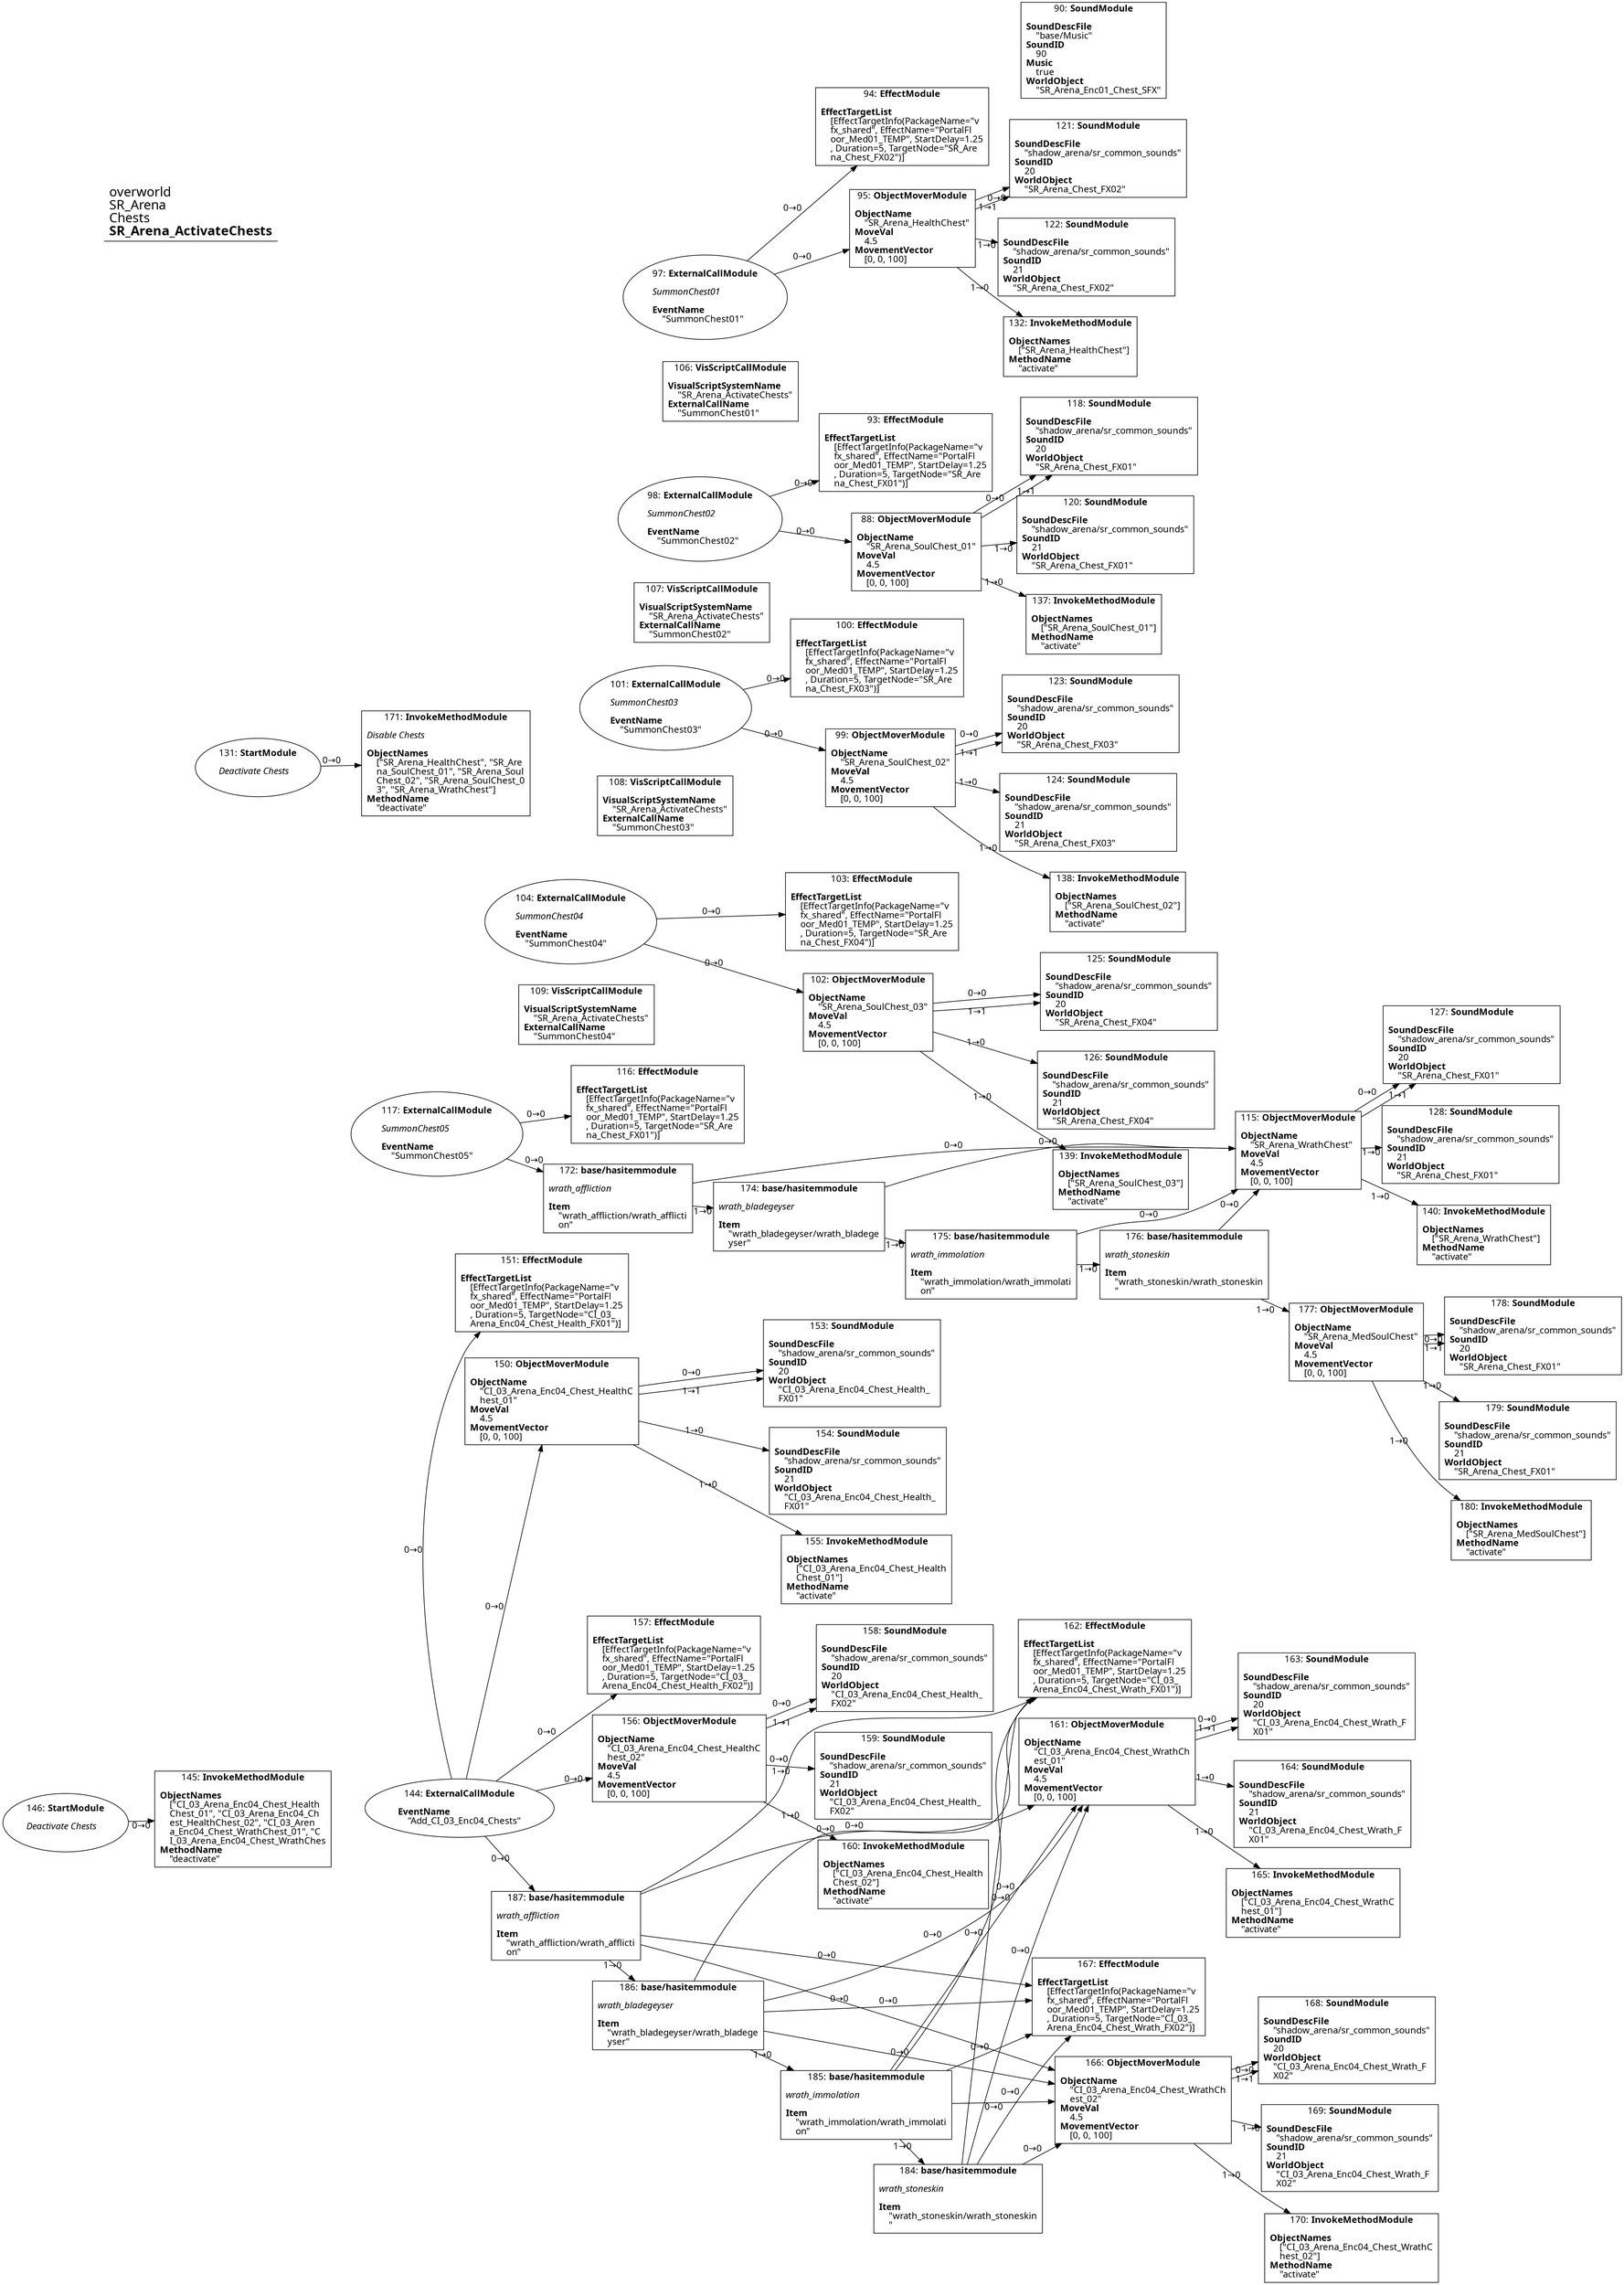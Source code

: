 digraph {
    layout = fdp;
    overlap = prism;
    sep = "+16";
    splines = spline;

    node [ shape = box ];

    graph [ fontname = "Segoe UI" ];
    node [ fontname = "Segoe UI" ];
    edge [ fontname = "Segoe UI" ];

    88 [ label = <88: <b>ObjectMoverModule</b><br/><br/><b>ObjectName</b><br align="left"/>    &quot;SR_Arena_SoulChest_01&quot;<br align="left"/><b>MoveVal</b><br align="left"/>    4.5<br align="left"/><b>MovementVector</b><br align="left"/>    [0, 0, 100]<br align="left"/>> ];
    88 [ pos = "-1.8600001,-0.224!" ];
    88 -> 118 [ label = "0→0" ];
    88 -> 120 [ label = "1→0" ];
    88 -> 118 [ label = "1→1" ];
    88 -> 137 [ label = "1→0" ];

    90 [ label = <90: <b>SoundModule</b><br/><br/><b>SoundDescFile</b><br align="left"/>    &quot;base/Music&quot;<br align="left"/><b>SoundID</b><br align="left"/>    90<br align="left"/><b>Music</b><br align="left"/>    true<br align="left"/><b>WorldObject</b><br align="left"/>    &quot;SR_Arena_Enc01_Chest_SFX&quot;<br align="left"/>> ];
    90 [ pos = "-1.498,0.61600006!" ];

    93 [ label = <93: <b>EffectModule</b><br/><br/><b>EffectTargetList</b><br align="left"/>    [EffectTargetInfo(PackageName=&quot;v<br align="left"/>    fx_shared&quot;, EffectName=&quot;PortalFl<br align="left"/>    oor_Med01_TEMP&quot;, StartDelay=1.25<br align="left"/>    , Duration=5, TargetNode=&quot;SR_Are<br align="left"/>    na_Chest_FX01&quot;)]<br align="left"/>> ];
    93 [ pos = "-1.868,-0.097!" ];

    94 [ label = <94: <b>EffectModule</b><br/><br/><b>EffectTargetList</b><br align="left"/>    [EffectTargetInfo(PackageName=&quot;v<br align="left"/>    fx_shared&quot;, EffectName=&quot;PortalFl<br align="left"/>    oor_Med01_TEMP&quot;, StartDelay=1.25<br align="left"/>    , Duration=5, TargetNode=&quot;SR_Are<br align="left"/>    na_Chest_FX02&quot;)]<br align="left"/>> ];
    94 [ pos = "-1.8520001,0.41400003!" ];

    95 [ label = <95: <b>ObjectMoverModule</b><br/><br/><b>ObjectName</b><br align="left"/>    &quot;SR_Arena_HealthChest&quot;<br align="left"/><b>MoveVal</b><br align="left"/>    4.5<br align="left"/><b>MovementVector</b><br align="left"/>    [0, 0, 100]<br align="left"/>> ];
    95 [ pos = "-1.8510001,0.25!" ];
    95 -> 121 [ label = "0→0" ];
    95 -> 122 [ label = "1→0" ];
    95 -> 121 [ label = "1→1" ];
    95 -> 132 [ label = "1→0" ];

    97 [ label = <97: <b>ExternalCallModule</b><br/><br/><i>SummonChest01<br align="left"/></i><br align="left"/><b>EventName</b><br align="left"/>    &quot;SummonChest01&quot;<br align="left"/>> ];
    97 [ shape = oval ]
    97 [ pos = "-2.328,0.321!" ];
    97 -> 94 [ label = "0→0" ];
    97 -> 95 [ label = "0→0" ];

    98 [ label = <98: <b>ExternalCallModule</b><br/><br/><i>SummonChest02<br align="left"/></i><br align="left"/><b>EventName</b><br align="left"/>    &quot;SummonChest02&quot;<br align="left"/>> ];
    98 [ shape = oval ]
    98 [ pos = "-2.2120001,-0.163!" ];
    98 -> 93 [ label = "0→0" ];
    98 -> 88 [ label = "0→0" ];

    99 [ label = <99: <b>ObjectMoverModule</b><br/><br/><b>ObjectName</b><br align="left"/>    &quot;SR_Arena_SoulChest_02&quot;<br align="left"/><b>MoveVal</b><br align="left"/>    4.5<br align="left"/><b>MovementVector</b><br align="left"/>    [0, 0, 100]<br align="left"/>> ];
    99 [ pos = "-1.8470001,-0.689!" ];
    99 -> 123 [ label = "0→0" ];
    99 -> 123 [ label = "1→1" ];
    99 -> 124 [ label = "1→0" ];
    99 -> 138 [ label = "1→0" ];

    100 [ label = <100: <b>EffectModule</b><br/><br/><b>EffectTargetList</b><br align="left"/>    [EffectTargetInfo(PackageName=&quot;v<br align="left"/>    fx_shared&quot;, EffectName=&quot;PortalFl<br align="left"/>    oor_Med01_TEMP&quot;, StartDelay=1.25<br align="left"/>    , Duration=5, TargetNode=&quot;SR_Are<br align="left"/>    na_Chest_FX03&quot;)]<br align="left"/>> ];
    100 [ pos = "-1.866,-0.53000003!" ];

    101 [ label = <101: <b>ExternalCallModule</b><br/><br/><i>SummonChest03<br align="left"/></i><br align="left"/><b>EventName</b><br align="left"/>    &quot;SummonChest03&quot;<br align="left"/>> ];
    101 [ shape = oval ]
    101 [ pos = "-2.2110002,-0.628!" ];
    101 -> 100 [ label = "0→0" ];
    101 -> 99 [ label = "0→0" ];

    102 [ label = <102: <b>ObjectMoverModule</b><br/><br/><b>ObjectName</b><br align="left"/>    &quot;SR_Arena_SoulChest_03&quot;<br align="left"/><b>MoveVal</b><br align="left"/>    4.5<br align="left"/><b>MovementVector</b><br align="left"/>    [0, 0, 100]<br align="left"/>> ];
    102 [ pos = "-1.845,-1.199!" ];
    102 -> 125 [ label = "0→0" ];
    102 -> 125 [ label = "1→1" ];
    102 -> 126 [ label = "1→0" ];
    102 -> 139 [ label = "1→0" ];

    103 [ label = <103: <b>EffectModule</b><br/><br/><b>EffectTargetList</b><br align="left"/>    [EffectTargetInfo(PackageName=&quot;v<br align="left"/>    fx_shared&quot;, EffectName=&quot;PortalFl<br align="left"/>    oor_Med01_TEMP&quot;, StartDelay=1.25<br align="left"/>    , Duration=5, TargetNode=&quot;SR_Are<br align="left"/>    na_Chest_FX04&quot;)]<br align="left"/>> ];
    103 [ pos = "-1.8640001,-1.0400001!" ];

    104 [ label = <104: <b>ExternalCallModule</b><br/><br/><i>SummonChest04<br align="left"/></i><br align="left"/><b>EventName</b><br align="left"/>    &quot;SummonChest04&quot;<br align="left"/>> ];
    104 [ shape = oval ]
    104 [ pos = "-2.209,-1.138!" ];
    104 -> 103 [ label = "0→0" ];
    104 -> 102 [ label = "0→0" ];

    106 [ label = <106: <b>VisScriptCallModule</b><br/><br/><b>VisualScriptSystemName</b><br align="left"/>    &quot;SR_Arena_ActivateChests&quot;<br align="left"/><b>ExternalCallName</b><br align="left"/>    &quot;SummonChest01&quot;<br align="left"/>> ];
    106 [ pos = "-2.302,0.22200002!" ];

    107 [ label = <107: <b>VisScriptCallModule</b><br/><br/><b>VisualScriptSystemName</b><br align="left"/>    &quot;SR_Arena_ActivateChests&quot;<br align="left"/><b>ExternalCallName</b><br align="left"/>    &quot;SummonChest02&quot;<br align="left"/>> ];
    107 [ pos = "-2.2110002,-0.272!" ];

    108 [ label = <108: <b>VisScriptCallModule</b><br/><br/><b>VisualScriptSystemName</b><br align="left"/>    &quot;SR_Arena_ActivateChests&quot;<br align="left"/><b>ExternalCallName</b><br align="left"/>    &quot;SummonChest03&quot;<br align="left"/>> ];
    108 [ pos = "-2.177,-0.748!" ];

    109 [ label = <109: <b>VisScriptCallModule</b><br/><br/><b>VisualScriptSystemName</b><br align="left"/>    &quot;SR_Arena_ActivateChests&quot;<br align="left"/><b>ExternalCallName</b><br align="left"/>    &quot;SummonChest04&quot;<br align="left"/>> ];
    109 [ pos = "-2.17,-1.258!" ];

    115 [ label = <115: <b>ObjectMoverModule</b><br/><br/><b>ObjectName</b><br align="left"/>    &quot;SR_Arena_WrathChest&quot;<br align="left"/><b>MoveVal</b><br align="left"/>    4.5<br align="left"/><b>MovementVector</b><br align="left"/>    [0, 0, 100]<br align="left"/>> ];
    115 [ pos = "-1.0630001,-1.6150001!" ];
    115 -> 127 [ label = "0→0" ];
    115 -> 128 [ label = "1→0" ];
    115 -> 127 [ label = "1→1" ];
    115 -> 140 [ label = "1→0" ];

    116 [ label = <116: <b>EffectModule</b><br/><br/><b>EffectTargetList</b><br align="left"/>    [EffectTargetInfo(PackageName=&quot;v<br align="left"/>    fx_shared&quot;, EffectName=&quot;PortalFl<br align="left"/>    oor_Med01_TEMP&quot;, StartDelay=1.25<br align="left"/>    , Duration=5, TargetNode=&quot;SR_Are<br align="left"/>    na_Chest_FX01&quot;)]<br align="left"/>> ];
    116 [ pos = "-1.8540001,-1.5560001!" ];

    117 [ label = <117: <b>ExternalCallModule</b><br/><br/><i>SummonChest05<br align="left"/></i><br align="left"/><b>EventName</b><br align="left"/>    &quot;SummonChest05&quot;<br align="left"/>> ];
    117 [ shape = oval ]
    117 [ pos = "-2.1990001,-1.654!" ];
    117 -> 116 [ label = "0→0" ];
    117 -> 172 [ label = "0→0" ];

    118 [ label = <118: <b>SoundModule</b><br/><br/><b>SoundDescFile</b><br align="left"/>    &quot;shadow_arena/sr_common_sounds&quot;<br align="left"/><b>SoundID</b><br align="left"/>    20<br align="left"/><b>WorldObject</b><br align="left"/>    &quot;SR_Arena_Chest_FX01&quot;<br align="left"/>> ];
    118 [ pos = "-1.5600001,-0.156!" ];

    120 [ label = <120: <b>SoundModule</b><br/><br/><b>SoundDescFile</b><br align="left"/>    &quot;shadow_arena/sr_common_sounds&quot;<br align="left"/><b>SoundID</b><br align="left"/>    21<br align="left"/><b>WorldObject</b><br align="left"/>    &quot;SR_Arena_Chest_FX01&quot;<br align="left"/>> ];
    120 [ pos = "-1.5600001,-0.29200003!" ];

    121 [ label = <121: <b>SoundModule</b><br/><br/><b>SoundDescFile</b><br align="left"/>    &quot;shadow_arena/sr_common_sounds&quot;<br align="left"/><b>SoundID</b><br align="left"/>    20<br align="left"/><b>WorldObject</b><br align="left"/>    &quot;SR_Arena_Chest_FX02&quot;<br align="left"/>> ];
    121 [ pos = "-1.6090001,0.316!" ];

    122 [ label = <122: <b>SoundModule</b><br/><br/><b>SoundDescFile</b><br align="left"/>    &quot;shadow_arena/sr_common_sounds&quot;<br align="left"/><b>SoundID</b><br align="left"/>    21<br align="left"/><b>WorldObject</b><br align="left"/>    &quot;SR_Arena_Chest_FX02&quot;<br align="left"/>> ];
    122 [ pos = "-1.6100001,0.18!" ];

    123 [ label = <123: <b>SoundModule</b><br/><br/><b>SoundDescFile</b><br align="left"/>    &quot;shadow_arena/sr_common_sounds&quot;<br align="left"/><b>SoundID</b><br align="left"/>    20<br align="left"/><b>WorldObject</b><br align="left"/>    &quot;SR_Arena_Chest_FX03&quot;<br align="left"/>> ];
    123 [ pos = "-1.59,-0.637!" ];

    124 [ label = <124: <b>SoundModule</b><br/><br/><b>SoundDescFile</b><br align="left"/>    &quot;shadow_arena/sr_common_sounds&quot;<br align="left"/><b>SoundID</b><br align="left"/>    21<br align="left"/><b>WorldObject</b><br align="left"/>    &quot;SR_Arena_Chest_FX03&quot;<br align="left"/>> ];
    124 [ pos = "-1.5910001,-0.77300006!" ];

    125 [ label = <125: <b>SoundModule</b><br/><br/><b>SoundDescFile</b><br align="left"/>    &quot;shadow_arena/sr_common_sounds&quot;<br align="left"/><b>SoundID</b><br align="left"/>    20<br align="left"/><b>WorldObject</b><br align="left"/>    &quot;SR_Arena_Chest_FX04&quot;<br align="left"/>> ];
    125 [ pos = "-1.57,-1.1500001!" ];

    126 [ label = <126: <b>SoundModule</b><br/><br/><b>SoundDescFile</b><br align="left"/>    &quot;shadow_arena/sr_common_sounds&quot;<br align="left"/><b>SoundID</b><br align="left"/>    21<br align="left"/><b>WorldObject</b><br align="left"/>    &quot;SR_Arena_Chest_FX04&quot;<br align="left"/>> ];
    126 [ pos = "-1.57,-1.286!" ];

    127 [ label = <127: <b>SoundModule</b><br/><br/><b>SoundDescFile</b><br align="left"/>    &quot;shadow_arena/sr_common_sounds&quot;<br align="left"/><b>SoundID</b><br align="left"/>    20<br align="left"/><b>WorldObject</b><br align="left"/>    &quot;SR_Arena_Chest_FX01&quot;<br align="left"/>> ];
    127 [ pos = "-0.808,-1.5020001!" ];

    128 [ label = <128: <b>SoundModule</b><br/><br/><b>SoundDescFile</b><br align="left"/>    &quot;shadow_arena/sr_common_sounds&quot;<br align="left"/><b>SoundID</b><br align="left"/>    21<br align="left"/><b>WorldObject</b><br align="left"/>    &quot;SR_Arena_Chest_FX01&quot;<br align="left"/>> ];
    128 [ pos = "-0.81000006,-1.6380001!" ];

    131 [ label = <131: <b>StartModule</b><br/><br/><i>Deactivate Chests<br align="left"/></i><br align="left"/>> ];
    131 [ shape = oval ]
    131 [ pos = "-3.2220001,-0.74600005!" ];
    131 -> 171 [ label = "0→0" ];

    132 [ label = <132: <b>InvokeMethodModule</b><br/><br/><b>ObjectNames</b><br align="left"/>    [&quot;SR_Arena_HealthChest&quot;]<br align="left"/><b>MethodName</b><br align="left"/>    &quot;activate&quot;<br align="left"/>> ];
    132 [ pos = "-1.608,0.042000003!" ];

    137 [ label = <137: <b>InvokeMethodModule</b><br/><br/><b>ObjectNames</b><br align="left"/>    [&quot;SR_Arena_SoulChest_01&quot;]<br align="left"/><b>MethodName</b><br align="left"/>    &quot;activate&quot;<br align="left"/>> ];
    137 [ pos = "-1.565,-0.446!" ];

    138 [ label = <138: <b>InvokeMethodModule</b><br/><br/><b>ObjectNames</b><br align="left"/>    [&quot;SR_Arena_SoulChest_02&quot;]<br align="left"/><b>MethodName</b><br align="left"/>    &quot;activate&quot;<br align="left"/>> ];
    138 [ pos = "-1.577,-0.94500005!" ];

    139 [ label = <139: <b>InvokeMethodModule</b><br/><br/><b>ObjectNames</b><br align="left"/>    [&quot;SR_Arena_SoulChest_03&quot;]<br align="left"/><b>MethodName</b><br align="left"/>    &quot;activate&quot;<br align="left"/>> ];
    139 [ pos = "-1.5690001,-1.4530001!" ];

    140 [ label = <140: <b>InvokeMethodModule</b><br/><br/><b>ObjectNames</b><br align="left"/>    [&quot;SR_Arena_WrathChest&quot;]<br align="left"/><b>MethodName</b><br align="left"/>    &quot;activate&quot;<br align="left"/>> ];
    140 [ pos = "-0.81000006,-1.7810001!" ];

    144 [ label = <144: <b>ExternalCallModule</b><br/><br/><b>EventName</b><br align="left"/>    &quot;Add_CI_03_Enc04_Chests&quot;<br align="left"/>> ];
    144 [ shape = oval ]
    144 [ pos = "-2.903,-3.5390003!" ];
    144 -> 151 [ label = "0→0" ];
    144 -> 150 [ label = "0→0" ];
    144 -> 157 [ label = "0→0" ];
    144 -> 156 [ label = "0→0" ];
    144 -> 187 [ label = "0→0" ];

    145 [ label = <145: <b>InvokeMethodModule</b><br/><br/><b>ObjectNames</b><br align="left"/>    [&quot;CI_03_Arena_Enc04_Chest_Health<br align="left"/>    Chest_01&quot;, &quot;CI_03_Arena_Enc04_Ch<br align="left"/>    est_HealthChest_02&quot;, &quot;CI_03_Aren<br align="left"/>    a_Enc04_Chest_WrathChest_01&quot;, &quot;C<br align="left"/>    I_03_Arena_Enc04_Chest_WrathChes<br align="left"/><b>MethodName</b><br align="left"/>    &quot;deactivate&quot;<br align="left"/>> ];
    145 [ pos = "-3.4510002,-3.5570002!" ];

    146 [ label = <146: <b>StartModule</b><br/><br/><i>Deactivate Chests<br align="left"/></i><br align="left"/>> ];
    146 [ shape = oval ]
    146 [ pos = "-3.7500002,-3.5570002!" ];
    146 -> 145 [ label = "0→0" ];

    150 [ label = <150: <b>ObjectMoverModule</b><br/><br/><b>ObjectName</b><br align="left"/>    &quot;CI_03_Arena_Enc04_Chest_HealthC<br align="left"/>    hest_01&quot;<br align="left"/><b>MoveVal</b><br align="left"/>    4.5<br align="left"/><b>MovementVector</b><br align="left"/>    [0, 0, 100]<br align="left"/>> ];
    150 [ pos = "-2.194,-2.7!" ];
    150 -> 153 [ label = "0→0" ];
    150 -> 154 [ label = "1→0" ];
    150 -> 153 [ label = "1→1" ];
    150 -> 155 [ label = "1→0" ];

    151 [ label = <151: <b>EffectModule</b><br/><br/><b>EffectTargetList</b><br align="left"/>    [EffectTargetInfo(PackageName=&quot;v<br align="left"/>    fx_shared&quot;, EffectName=&quot;PortalFl<br align="left"/>    oor_Med01_TEMP&quot;, StartDelay=1.25<br align="left"/>    , Duration=5, TargetNode=&quot;CI_03_<br align="left"/>    Arena_Enc04_Chest_Health_FX01&quot;)]<br align="left"/>> ];
    151 [ pos = "-2.196,-2.5700002!" ];

    153 [ label = <153: <b>SoundModule</b><br/><br/><b>SoundDescFile</b><br align="left"/>    &quot;shadow_arena/sr_common_sounds&quot;<br align="left"/><b>SoundID</b><br align="left"/>    20<br align="left"/><b>WorldObject</b><br align="left"/>    &quot;CI_03_Arena_Enc04_Chest_Health_<br align="left"/>    FX01&quot;<br align="left"/>> ];
    153 [ pos = "-1.937,-2.6420002!" ];

    154 [ label = <154: <b>SoundModule</b><br/><br/><b>SoundDescFile</b><br align="left"/>    &quot;shadow_arena/sr_common_sounds&quot;<br align="left"/><b>SoundID</b><br align="left"/>    21<br align="left"/><b>WorldObject</b><br align="left"/>    &quot;CI_03_Arena_Enc04_Chest_Health_<br align="left"/>    FX01&quot;<br align="left"/>> ];
    154 [ pos = "-1.9390001,-2.778!" ];

    155 [ label = <155: <b>InvokeMethodModule</b><br/><br/><b>ObjectNames</b><br align="left"/>    [&quot;CI_03_Arena_Enc04_Chest_Health<br align="left"/>    Chest_01&quot;]<br align="left"/><b>MethodName</b><br align="left"/>    &quot;activate&quot;<br align="left"/>> ];
    155 [ pos = "-1.9290001,-2.9440002!" ];

    156 [ label = <156: <b>ObjectMoverModule</b><br/><br/><b>ObjectName</b><br align="left"/>    &quot;CI_03_Arena_Enc04_Chest_HealthC<br align="left"/>    hest_02&quot;<br align="left"/><b>MoveVal</b><br align="left"/>    4.5<br align="left"/><b>MovementVector</b><br align="left"/>    [0, 0, 100]<br align="left"/>> ];
    156 [ pos = "-2.19,-3.255!" ];
    156 -> 158 [ label = "0→0" ];
    156 -> 159 [ label = "1→0" ];
    156 -> 158 [ label = "1→1" ];
    156 -> 160 [ label = "1→0" ];

    157 [ label = <157: <b>EffectModule</b><br/><br/><b>EffectTargetList</b><br align="left"/>    [EffectTargetInfo(PackageName=&quot;v<br align="left"/>    fx_shared&quot;, EffectName=&quot;PortalFl<br align="left"/>    oor_Med01_TEMP&quot;, StartDelay=1.25<br align="left"/>    , Duration=5, TargetNode=&quot;CI_03_<br align="left"/>    Arena_Enc04_Chest_Health_FX02&quot;)]<br align="left"/>> ];
    157 [ pos = "-2.1920002,-3.1250002!" ];

    158 [ label = <158: <b>SoundModule</b><br/><br/><b>SoundDescFile</b><br align="left"/>    &quot;shadow_arena/sr_common_sounds&quot;<br align="left"/><b>SoundID</b><br align="left"/>    20<br align="left"/><b>WorldObject</b><br align="left"/>    &quot;CI_03_Arena_Enc04_Chest_Health_<br align="left"/>    FX02&quot;<br align="left"/>> ];
    158 [ pos = "-1.9330001,-3.1970003!" ];

    159 [ label = <159: <b>SoundModule</b><br/><br/><b>SoundDescFile</b><br align="left"/>    &quot;shadow_arena/sr_common_sounds&quot;<br align="left"/><b>SoundID</b><br align="left"/>    21<br align="left"/><b>WorldObject</b><br align="left"/>    &quot;CI_03_Arena_Enc04_Chest_Health_<br align="left"/>    FX02&quot;<br align="left"/>> ];
    159 [ pos = "-1.9350001,-3.3330002!" ];

    160 [ label = <160: <b>InvokeMethodModule</b><br/><br/><b>ObjectNames</b><br align="left"/>    [&quot;CI_03_Arena_Enc04_Chest_Health<br align="left"/>    Chest_02&quot;]<br align="left"/><b>MethodName</b><br align="left"/>    &quot;activate&quot;<br align="left"/>> ];
    160 [ pos = "-1.9250001,-3.499!" ];

    161 [ label = <161: <b>ObjectMoverModule</b><br/><br/><b>ObjectName</b><br align="left"/>    &quot;CI_03_Arena_Enc04_Chest_WrathCh<br align="left"/>    est_01&quot;<br align="left"/><b>MoveVal</b><br align="left"/>    4.5<br align="left"/><b>MovementVector</b><br align="left"/>    [0, 0, 100]<br align="left"/>> ];
    161 [ pos = "-1.3590001,-3.5850003!" ];
    161 -> 163 [ label = "0→0" ];
    161 -> 164 [ label = "1→0" ];
    161 -> 163 [ label = "1→1" ];
    161 -> 165 [ label = "1→0" ];

    162 [ label = <162: <b>EffectModule</b><br/><br/><b>EffectTargetList</b><br align="left"/>    [EffectTargetInfo(PackageName=&quot;v<br align="left"/>    fx_shared&quot;, EffectName=&quot;PortalFl<br align="left"/>    oor_Med01_TEMP&quot;, StartDelay=1.25<br align="left"/>    , Duration=5, TargetNode=&quot;CI_03_<br align="left"/>    Arena_Enc04_Chest_Wrath_FX01&quot;)]<br align="left"/>> ];
    162 [ pos = "-1.3610001,-3.4550002!" ];

    163 [ label = <163: <b>SoundModule</b><br/><br/><b>SoundDescFile</b><br align="left"/>    &quot;shadow_arena/sr_common_sounds&quot;<br align="left"/><b>SoundID</b><br align="left"/>    20<br align="left"/><b>WorldObject</b><br align="left"/>    &quot;CI_03_Arena_Enc04_Chest_Wrath_F<br align="left"/>    X01&quot;<br align="left"/>> ];
    163 [ pos = "-1.102,-3.5270002!" ];

    164 [ label = <164: <b>SoundModule</b><br/><br/><b>SoundDescFile</b><br align="left"/>    &quot;shadow_arena/sr_common_sounds&quot;<br align="left"/><b>SoundID</b><br align="left"/>    21<br align="left"/><b>WorldObject</b><br align="left"/>    &quot;CI_03_Arena_Enc04_Chest_Wrath_F<br align="left"/>    X01&quot;<br align="left"/>> ];
    164 [ pos = "-1.1040001,-3.663!" ];

    165 [ label = <165: <b>InvokeMethodModule</b><br/><br/><b>ObjectNames</b><br align="left"/>    [&quot;CI_03_Arena_Enc04_Chest_WrathC<br align="left"/>    hest_01&quot;]<br align="left"/><b>MethodName</b><br align="left"/>    &quot;activate&quot;<br align="left"/>> ];
    165 [ pos = "-1.0940001,-3.8290002!" ];

    166 [ label = <166: <b>ObjectMoverModule</b><br/><br/><b>ObjectName</b><br align="left"/>    &quot;CI_03_Arena_Enc04_Chest_WrathCh<br align="left"/>    est_02&quot;<br align="left"/><b>MoveVal</b><br align="left"/>    4.5<br align="left"/><b>MovementVector</b><br align="left"/>    [0, 0, 100]<br align="left"/>> ];
    166 [ pos = "-1.3330001,-4.1610003!" ];
    166 -> 168 [ label = "0→0" ];
    166 -> 169 [ label = "1→0" ];
    166 -> 168 [ label = "1→1" ];
    166 -> 170 [ label = "1→0" ];

    167 [ label = <167: <b>EffectModule</b><br/><br/><b>EffectTargetList</b><br align="left"/>    [EffectTargetInfo(PackageName=&quot;v<br align="left"/>    fx_shared&quot;, EffectName=&quot;PortalFl<br align="left"/>    oor_Med01_TEMP&quot;, StartDelay=1.25<br align="left"/>    , Duration=5, TargetNode=&quot;CI_03_<br align="left"/>    Arena_Enc04_Chest_Wrath_FX02&quot;)]<br align="left"/>> ];
    167 [ pos = "-1.335,-4.0290003!" ];

    168 [ label = <168: <b>SoundModule</b><br/><br/><b>SoundDescFile</b><br align="left"/>    &quot;shadow_arena/sr_common_sounds&quot;<br align="left"/><b>SoundID</b><br align="left"/>    20<br align="left"/><b>WorldObject</b><br align="left"/>    &quot;CI_03_Arena_Enc04_Chest_Wrath_F<br align="left"/>    X02&quot;<br align="left"/>> ];
    168 [ pos = "-1.0760001,-4.103!" ];

    169 [ label = <169: <b>SoundModule</b><br/><br/><b>SoundDescFile</b><br align="left"/>    &quot;shadow_arena/sr_common_sounds&quot;<br align="left"/><b>SoundID</b><br align="left"/>    21<br align="left"/><b>WorldObject</b><br align="left"/>    &quot;CI_03_Arena_Enc04_Chest_Wrath_F<br align="left"/>    X02&quot;<br align="left"/>> ];
    169 [ pos = "-1.0780001,-4.2390003!" ];

    170 [ label = <170: <b>InvokeMethodModule</b><br/><br/><b>ObjectNames</b><br align="left"/>    [&quot;CI_03_Arena_Enc04_Chest_WrathC<br align="left"/>    hest_02&quot;]<br align="left"/><b>MethodName</b><br align="left"/>    &quot;activate&quot;<br align="left"/>> ];
    170 [ pos = "-1.0680001,-4.405!" ];

    171 [ label = <171: <b>InvokeMethodModule</b><br/><br/><i>Disable Chests<br align="left"/></i><br align="left"/><b>ObjectNames</b><br align="left"/>    [&quot;SR_Arena_HealthChest&quot;, &quot;SR_Are<br align="left"/>    na_SoulChest_01&quot;, &quot;SR_Arena_Soul<br align="left"/>    Chest_02&quot;, &quot;SR_Arena_SoulChest_0<br align="left"/>    3&quot;, &quot;SR_Arena_WrathChest&quot;]<br align="left"/><b>MethodName</b><br align="left"/>    &quot;deactivate&quot;<br align="left"/>> ];
    171 [ pos = "-2.9250002,-0.74600005!" ];

    172 [ label = <172: <b>base/hasitemmodule</b><br/><br/><i>wrath_affliction<br align="left"/></i><br align="left"/><b>Item</b><br align="left"/>    &quot;wrath_affliction/wrath_afflicti<br align="left"/>    on&quot;<br align="left"/>> ];
    172 [ pos = "-1.853,-1.8100001!" ];
    172 -> 174 [ label = "1→0" ];
    172 -> 115 [ label = "0→0" ];

    174 [ label = <174: <b>base/hasitemmodule</b><br/><br/><i>wrath_bladegeyser<br align="left"/></i><br align="left"/><b>Item</b><br align="left"/>    &quot;wrath_bladegeyser/wrath_bladege<br align="left"/>    yser&quot;<br align="left"/>> ];
    174 [ pos = "-1.6750001,-1.8330001!" ];
    174 -> 175 [ label = "1→0" ];
    174 -> 115 [ label = "0→0" ];

    175 [ label = <175: <b>base/hasitemmodule</b><br/><br/><i>wrath_immolation<br align="left"/></i><br align="left"/><b>Item</b><br align="left"/>    &quot;wrath_immolation/wrath_immolati<br align="left"/>    on&quot;<br align="left"/>> ];
    175 [ pos = "-1.5100001,-1.8560001!" ];
    175 -> 176 [ label = "1→0" ];
    175 -> 115 [ label = "0→0" ];

    176 [ label = <176: <b>base/hasitemmodule</b><br/><br/><i>wrath_stoneskin<br align="left"/></i><br align="left"/><b>Item</b><br align="left"/>    &quot;wrath_stoneskin/wrath_stoneskin<br align="left"/>    &quot;<br align="left"/>> ];
    176 [ pos = "-1.343,-1.8790001!" ];
    176 -> 115 [ label = "0→0" ];
    176 -> 177 [ label = "1→0" ];

    177 [ label = <177: <b>ObjectMoverModule</b><br/><br/><b>ObjectName</b><br align="left"/>    &quot;SR_Arena_MedSoulChest&quot;<br align="left"/><b>MoveVal</b><br align="left"/>    4.5<br align="left"/><b>MovementVector</b><br align="left"/>    [0, 0, 100]<br align="left"/>> ];
    177 [ pos = "-1.065,-1.96!" ];
    177 -> 178 [ label = "0→0" ];
    177 -> 179 [ label = "1→0" ];
    177 -> 178 [ label = "1→1" ];
    177 -> 180 [ label = "1→0" ];

    178 [ label = <178: <b>SoundModule</b><br/><br/><b>SoundDescFile</b><br align="left"/>    &quot;shadow_arena/sr_common_sounds&quot;<br align="left"/><b>SoundID</b><br align="left"/>    20<br align="left"/><b>WorldObject</b><br align="left"/>    &quot;SR_Arena_Chest_FX01&quot;<br align="left"/>> ];
    178 [ pos = "-0.808,-1.96!" ];

    179 [ label = <179: <b>SoundModule</b><br/><br/><b>SoundDescFile</b><br align="left"/>    &quot;shadow_arena/sr_common_sounds&quot;<br align="left"/><b>SoundID</b><br align="left"/>    21<br align="left"/><b>WorldObject</b><br align="left"/>    &quot;SR_Arena_Chest_FX01&quot;<br align="left"/>> ];
    179 [ pos = "-0.81000006,-2.0960002!" ];

    180 [ label = <180: <b>InvokeMethodModule</b><br/><br/><b>ObjectNames</b><br align="left"/>    [&quot;SR_Arena_MedSoulChest&quot;]<br align="left"/><b>MethodName</b><br align="left"/>    &quot;activate&quot;<br align="left"/>> ];
    180 [ pos = "-0.81000006,-2.239!" ];

    184 [ label = <184: <b>base/hasitemmodule</b><br/><br/><i>wrath_stoneskin<br align="left"/></i><br align="left"/><b>Item</b><br align="left"/>    &quot;wrath_stoneskin/wrath_stoneskin<br align="left"/>    &quot;<br align="left"/>> ];
    184 [ pos = "-1.6600001,-4.3780003!" ];
    184 -> 162 [ label = "0→0" ];
    184 -> 161 [ label = "0→0" ];
    184 -> 167 [ label = "0→0" ];
    184 -> 166 [ label = "0→0" ];

    185 [ label = <185: <b>base/hasitemmodule</b><br/><br/><i>wrath_immolation<br align="left"/></i><br align="left"/><b>Item</b><br align="left"/>    &quot;wrath_immolation/wrath_immolati<br align="left"/>    on&quot;<br align="left"/>> ];
    185 [ pos = "-1.853,-4.2310004!" ];
    185 -> 162 [ label = "0→0" ];
    185 -> 161 [ label = "0→0" ];
    185 -> 167 [ label = "0→0" ];
    185 -> 166 [ label = "0→0" ];
    185 -> 184 [ label = "1→0" ];

    186 [ label = <186: <b>base/hasitemmodule</b><br/><br/><i>wrath_bladegeyser<br align="left"/></i><br align="left"/><b>Item</b><br align="left"/>    &quot;wrath_bladegeyser/wrath_bladege<br align="left"/>    yser&quot;<br align="left"/>> ];
    186 [ pos = "-2.049,-4.122!" ];
    186 -> 162 [ label = "0→0" ];
    186 -> 161 [ label = "0→0" ];
    186 -> 167 [ label = "0→0" ];
    186 -> 166 [ label = "0→0" ];
    186 -> 185 [ label = "1→0" ];

    187 [ label = <187: <b>base/hasitemmodule</b><br/><br/><i>wrath_affliction<br align="left"/></i><br align="left"/><b>Item</b><br align="left"/>    &quot;wrath_affliction/wrath_afflicti<br align="left"/>    on&quot;<br align="left"/>> ];
    187 [ pos = "-2.207,-3.9710002!" ];
    187 -> 162 [ label = "0→0" ];
    187 -> 161 [ label = "0→0" ];
    187 -> 167 [ label = "0→0" ];
    187 -> 166 [ label = "0→0" ];
    187 -> 186 [ label = "1→0" ];

    title [ pos = "-3.7510002,0.61700004!" ];
    title [ shape = underline ];
    title [ label = <<font point-size="20">overworld<br align="left"/>SR_Arena<br align="left"/>Chests<br align="left"/><b>SR_Arena_ActivateChests</b><br align="left"/></font>> ];
}
